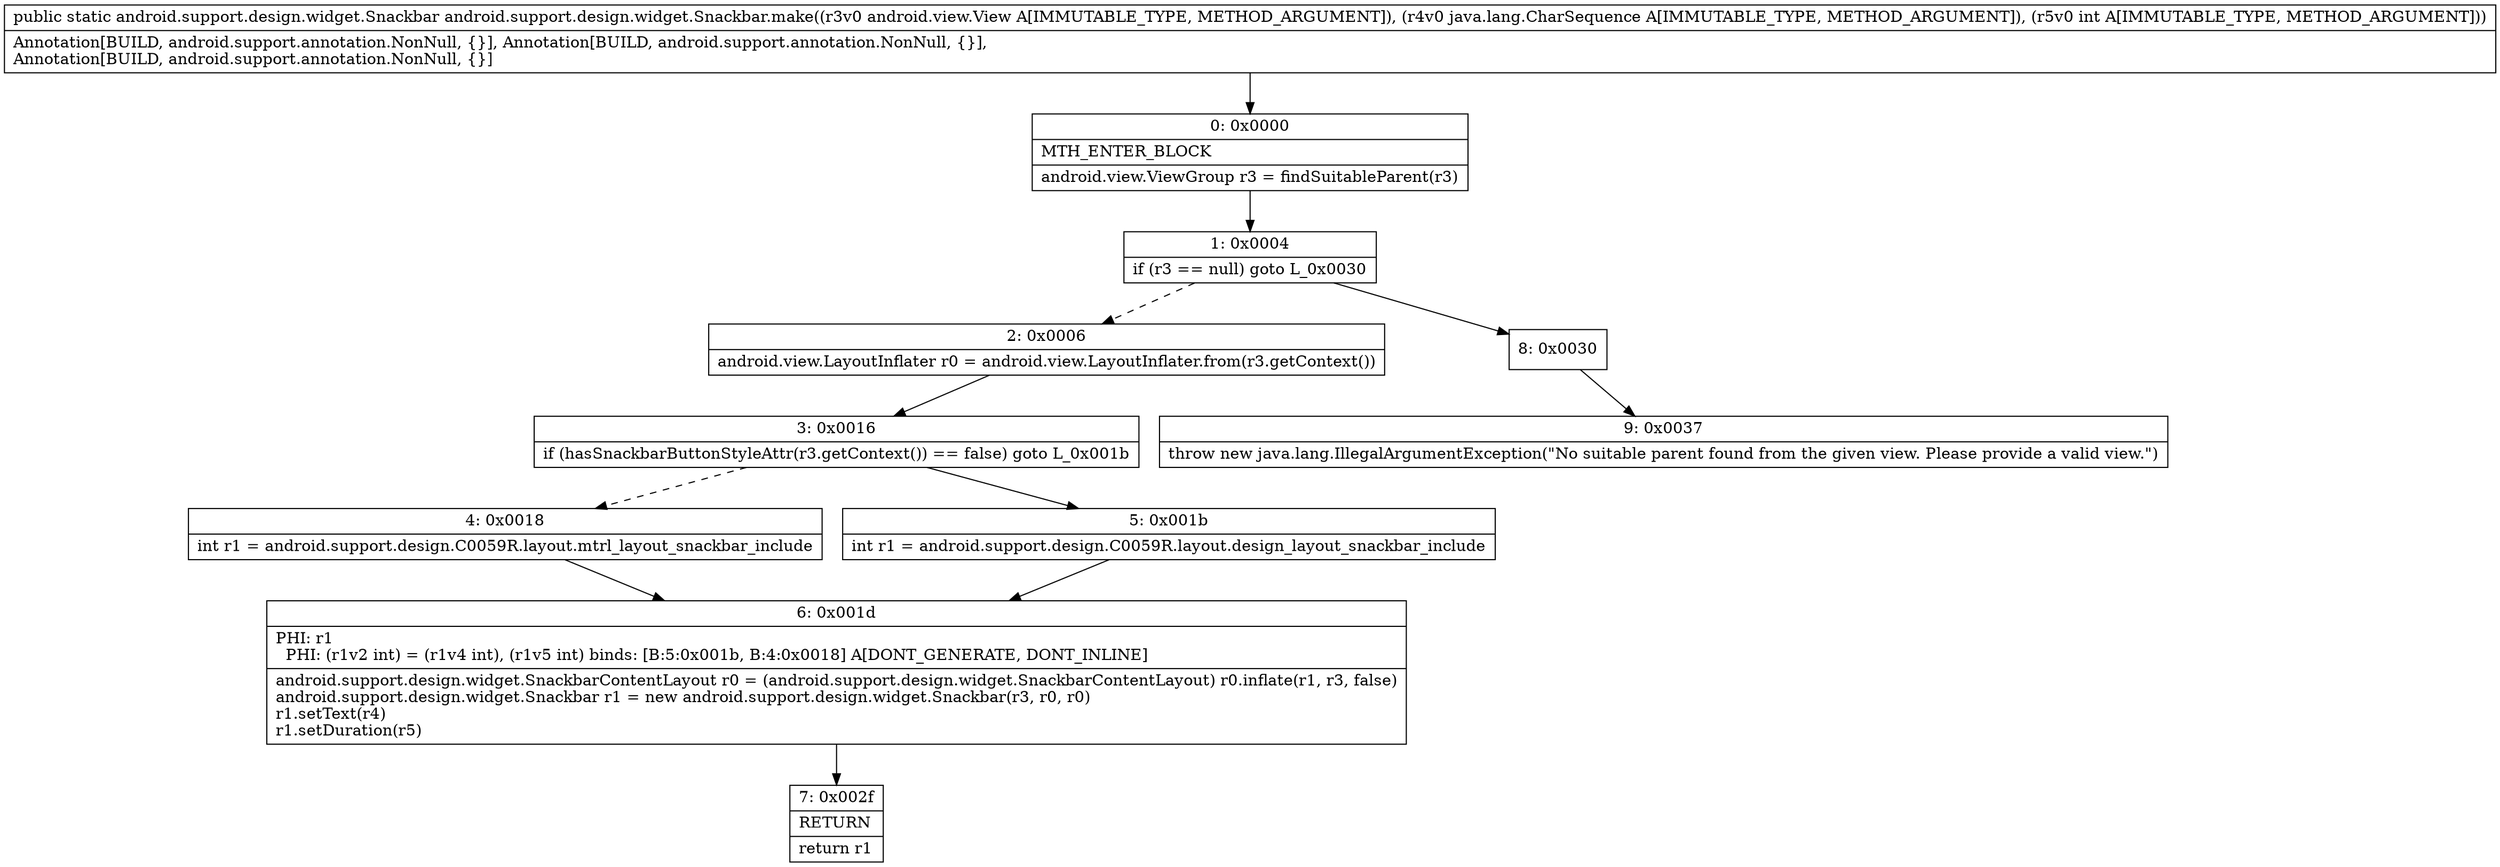 digraph "CFG forandroid.support.design.widget.Snackbar.make(Landroid\/view\/View;Ljava\/lang\/CharSequence;I)Landroid\/support\/design\/widget\/Snackbar;" {
Node_0 [shape=record,label="{0\:\ 0x0000|MTH_ENTER_BLOCK\l|android.view.ViewGroup r3 = findSuitableParent(r3)\l}"];
Node_1 [shape=record,label="{1\:\ 0x0004|if (r3 == null) goto L_0x0030\l}"];
Node_2 [shape=record,label="{2\:\ 0x0006|android.view.LayoutInflater r0 = android.view.LayoutInflater.from(r3.getContext())\l}"];
Node_3 [shape=record,label="{3\:\ 0x0016|if (hasSnackbarButtonStyleAttr(r3.getContext()) == false) goto L_0x001b\l}"];
Node_4 [shape=record,label="{4\:\ 0x0018|int r1 = android.support.design.C0059R.layout.mtrl_layout_snackbar_include\l}"];
Node_5 [shape=record,label="{5\:\ 0x001b|int r1 = android.support.design.C0059R.layout.design_layout_snackbar_include\l}"];
Node_6 [shape=record,label="{6\:\ 0x001d|PHI: r1 \l  PHI: (r1v2 int) = (r1v4 int), (r1v5 int) binds: [B:5:0x001b, B:4:0x0018] A[DONT_GENERATE, DONT_INLINE]\l|android.support.design.widget.SnackbarContentLayout r0 = (android.support.design.widget.SnackbarContentLayout) r0.inflate(r1, r3, false)\landroid.support.design.widget.Snackbar r1 = new android.support.design.widget.Snackbar(r3, r0, r0)\lr1.setText(r4)\lr1.setDuration(r5)\l}"];
Node_7 [shape=record,label="{7\:\ 0x002f|RETURN\l|return r1\l}"];
Node_8 [shape=record,label="{8\:\ 0x0030}"];
Node_9 [shape=record,label="{9\:\ 0x0037|throw new java.lang.IllegalArgumentException(\"No suitable parent found from the given view. Please provide a valid view.\")\l}"];
MethodNode[shape=record,label="{public static android.support.design.widget.Snackbar android.support.design.widget.Snackbar.make((r3v0 android.view.View A[IMMUTABLE_TYPE, METHOD_ARGUMENT]), (r4v0 java.lang.CharSequence A[IMMUTABLE_TYPE, METHOD_ARGUMENT]), (r5v0 int A[IMMUTABLE_TYPE, METHOD_ARGUMENT]))  | Annotation[BUILD, android.support.annotation.NonNull, \{\}], Annotation[BUILD, android.support.annotation.NonNull, \{\}], \lAnnotation[BUILD, android.support.annotation.NonNull, \{\}]\l}"];
MethodNode -> Node_0;
Node_0 -> Node_1;
Node_1 -> Node_2[style=dashed];
Node_1 -> Node_8;
Node_2 -> Node_3;
Node_3 -> Node_4[style=dashed];
Node_3 -> Node_5;
Node_4 -> Node_6;
Node_5 -> Node_6;
Node_6 -> Node_7;
Node_8 -> Node_9;
}

